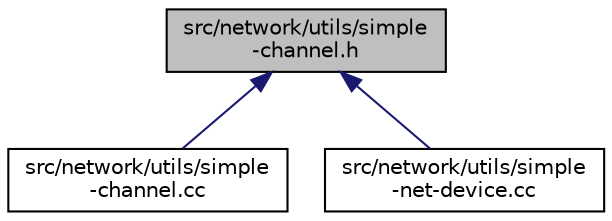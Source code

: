 digraph "src/network/utils/simple-channel.h"
{
 // LATEX_PDF_SIZE
  edge [fontname="Helvetica",fontsize="10",labelfontname="Helvetica",labelfontsize="10"];
  node [fontname="Helvetica",fontsize="10",shape=record];
  Node1 [label="src/network/utils/simple\l-channel.h",height=0.2,width=0.4,color="black", fillcolor="grey75", style="filled", fontcolor="black",tooltip=" "];
  Node1 -> Node2 [dir="back",color="midnightblue",fontsize="10",style="solid",fontname="Helvetica"];
  Node2 [label="src/network/utils/simple\l-channel.cc",height=0.2,width=0.4,color="black", fillcolor="white", style="filled",URL="$simple-channel_8cc.html",tooltip=" "];
  Node1 -> Node3 [dir="back",color="midnightblue",fontsize="10",style="solid",fontname="Helvetica"];
  Node3 [label="src/network/utils/simple\l-net-device.cc",height=0.2,width=0.4,color="black", fillcolor="white", style="filled",URL="$simple-net-device_8cc.html",tooltip=" "];
}
